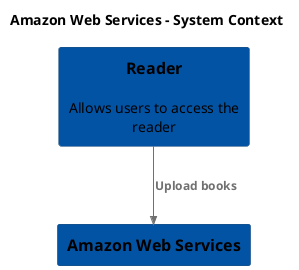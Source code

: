@startuml
set separator none
title Amazon Web Services - System Context

top to bottom direction

!include <C4/C4>
!include <C4/C4_Context>
!include <awslib/AWSCommon>
!include <awslib/Storage/SimpleStorageServiceBucket>

AddElementTag("Software System", $bgColor="#0353a4", $borderColor="#023a72", $fontColor="#000000", $sprite="", $shadowing="", $borderStyle="solid")

AddRelTag("Relationship", $textColor="#707070", $lineColor="#707070", $lineStyle = "")

System(Reader, "Reader", $descr="Allows users to access the reader", $tags="Software System", $link="")
System(AmazonWebServices, "Amazon Web Services", $descr="", $tags="Software System", $link="")

Rel(Reader, AmazonWebServices, "Upload books", $techn="", $tags="Relationship", $link="")

hide stereotypes
@enduml
